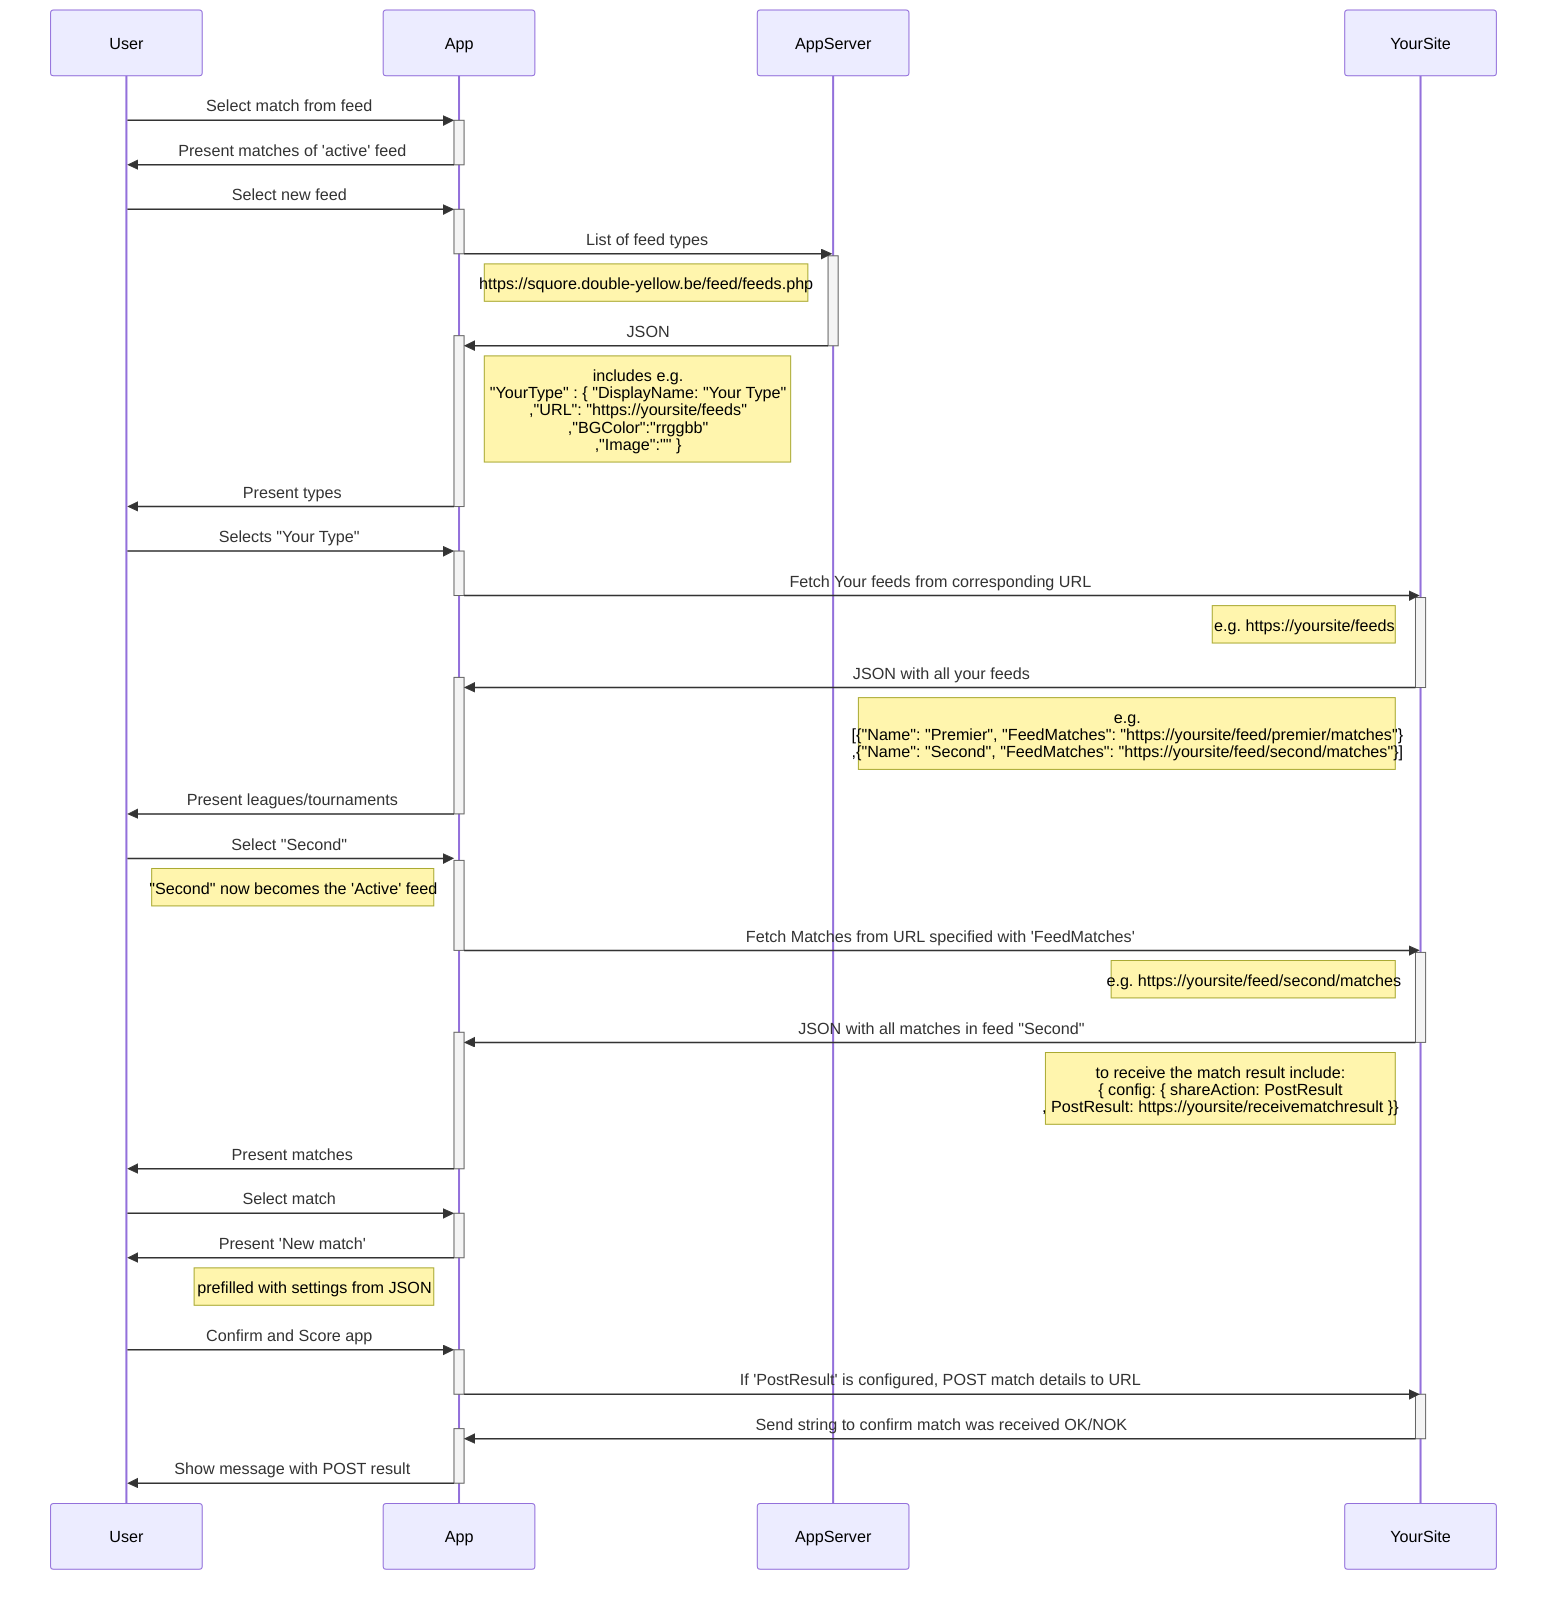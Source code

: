 sequenceDiagram
participant User
participant App
participant AppServer
participant YourSite

links AppServer: { "Feed Types": "https://squore.double-yellow.be/feed/feeds.php", "Documentation" : "https://squore.double-yellow.be/feed/2023-11-10.Integrate-Squore-with-your-website.odt" }
links YourSite: { "Feeds": "https://yoursite/feeds", "Premier Matches": "https://yoursite/feed/premier/matches", "Second Matches ": "https://yoursite/feed/second/matches", "Feeds Example": "https://squore.double-yellow.be/demo/demo.feeds.partner.php","Matches Example":"https://squore.double-yellow.be/partner/Region+B/Division/2A","Mermaid": "https://mermaid.js.org/syntax/sequenceDiagram.html" }

User      ->>+App  : Select match from feed
App       ->>-User : Present matches of 'active' feed

User      ->>+App        : Select new feed
App       ->>-AppServer  :List of feed types
activate AppServer
Note left of AppServer  : https://squore.double-yellow.be/feed/feeds.php
AppServer ->>+App : JSON
deactivate AppServer
Note right of App : includes e.g.<br/>"YourType" : { "DisplayName: "Your Type"<br>,"URL": "https://yoursite/feeds"<br/>,"BGColor":"rrggbb"<br/>,"Image":"" }
App       ->>-User: Present types

User      ->>+App: Selects "Your Type"
App       ->>-YourSite:Fetch Your feeds from corresponding URL
activate YourSite
Note left of YourSite: e.g. https://yoursite/feeds
YourSite  ->>+App  : JSON with all your feeds
deactivate YourSite
Note left of YourSite : e.g.<br> [{"Name": "Premier", "FeedMatches": "https://yoursite/feed/premier/matches"}<br>,{"Name": "Second", "FeedMatches": "https://yoursite/feed/second/matches"}]
%%end
App       ->>-User : Present leagues/tournaments

User      ->>+App  : Select "Second"
Note left of App: "Second" now becomes the 'Active' feed
App       ->>-YourSite : Fetch Matches from URL specified with 'FeedMatches'
activate YourSite
Note left of YourSite: e.g. https://yoursite/feed/second/matches
YourSite  ->>+App  : JSON with all matches in feed "Second"
deactivate YourSite
Note left of YourSite: to receive the match result include:<br>{ config: { shareAction: PostResult<br>, PostResult: https://yoursite/receivematchresult }}
App       ->>-User : Present matches

User      ->>+App  : Select match
App       ->>-User : Present 'New match'
Note left of App: prefilled with settings from JSON

User      ->>+App  : Confirm and Score app
App       ->>-YourSite: If 'PostResult' is configured, POST match details to URL
activate YourSite
YourSite  ->>+App     : Send string to confirm match was received OK/NOK
deactivate YourSite
App       ->>-User    : Show message with POST result